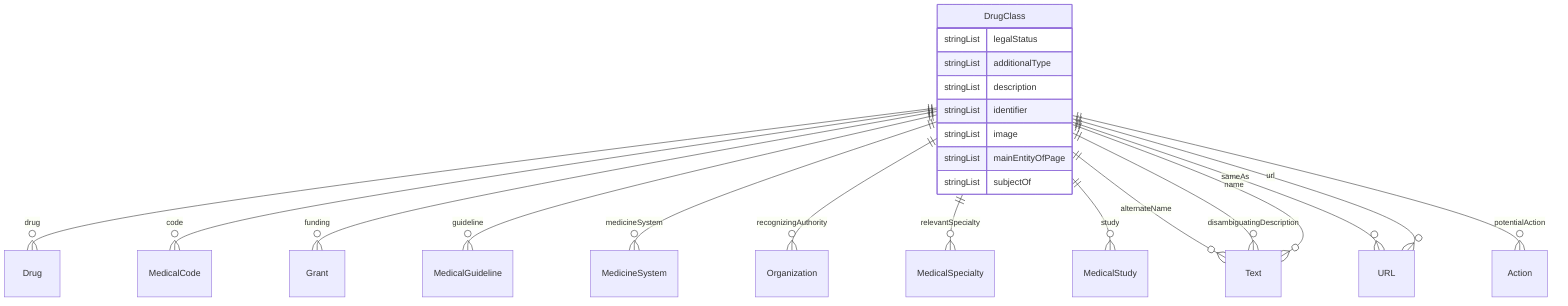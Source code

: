 erDiagram
DrugClass {
    stringList legalStatus  
    stringList additionalType  
    stringList description  
    stringList identifier  
    stringList image  
    stringList mainEntityOfPage  
    stringList subjectOf  
}

DrugClass ||--}o Drug : "drug"
DrugClass ||--}o MedicalCode : "code"
DrugClass ||--}o Grant : "funding"
DrugClass ||--}o MedicalGuideline : "guideline"
DrugClass ||--}o MedicineSystem : "medicineSystem"
DrugClass ||--}o Organization : "recognizingAuthority"
DrugClass ||--}o MedicalSpecialty : "relevantSpecialty"
DrugClass ||--}o MedicalStudy : "study"
DrugClass ||--}o Text : "alternateName"
DrugClass ||--}o Text : "disambiguatingDescription"
DrugClass ||--}o Text : "name"
DrugClass ||--}o URL : "sameAs"
DrugClass ||--}o Action : "potentialAction"
DrugClass ||--}o URL : "url"